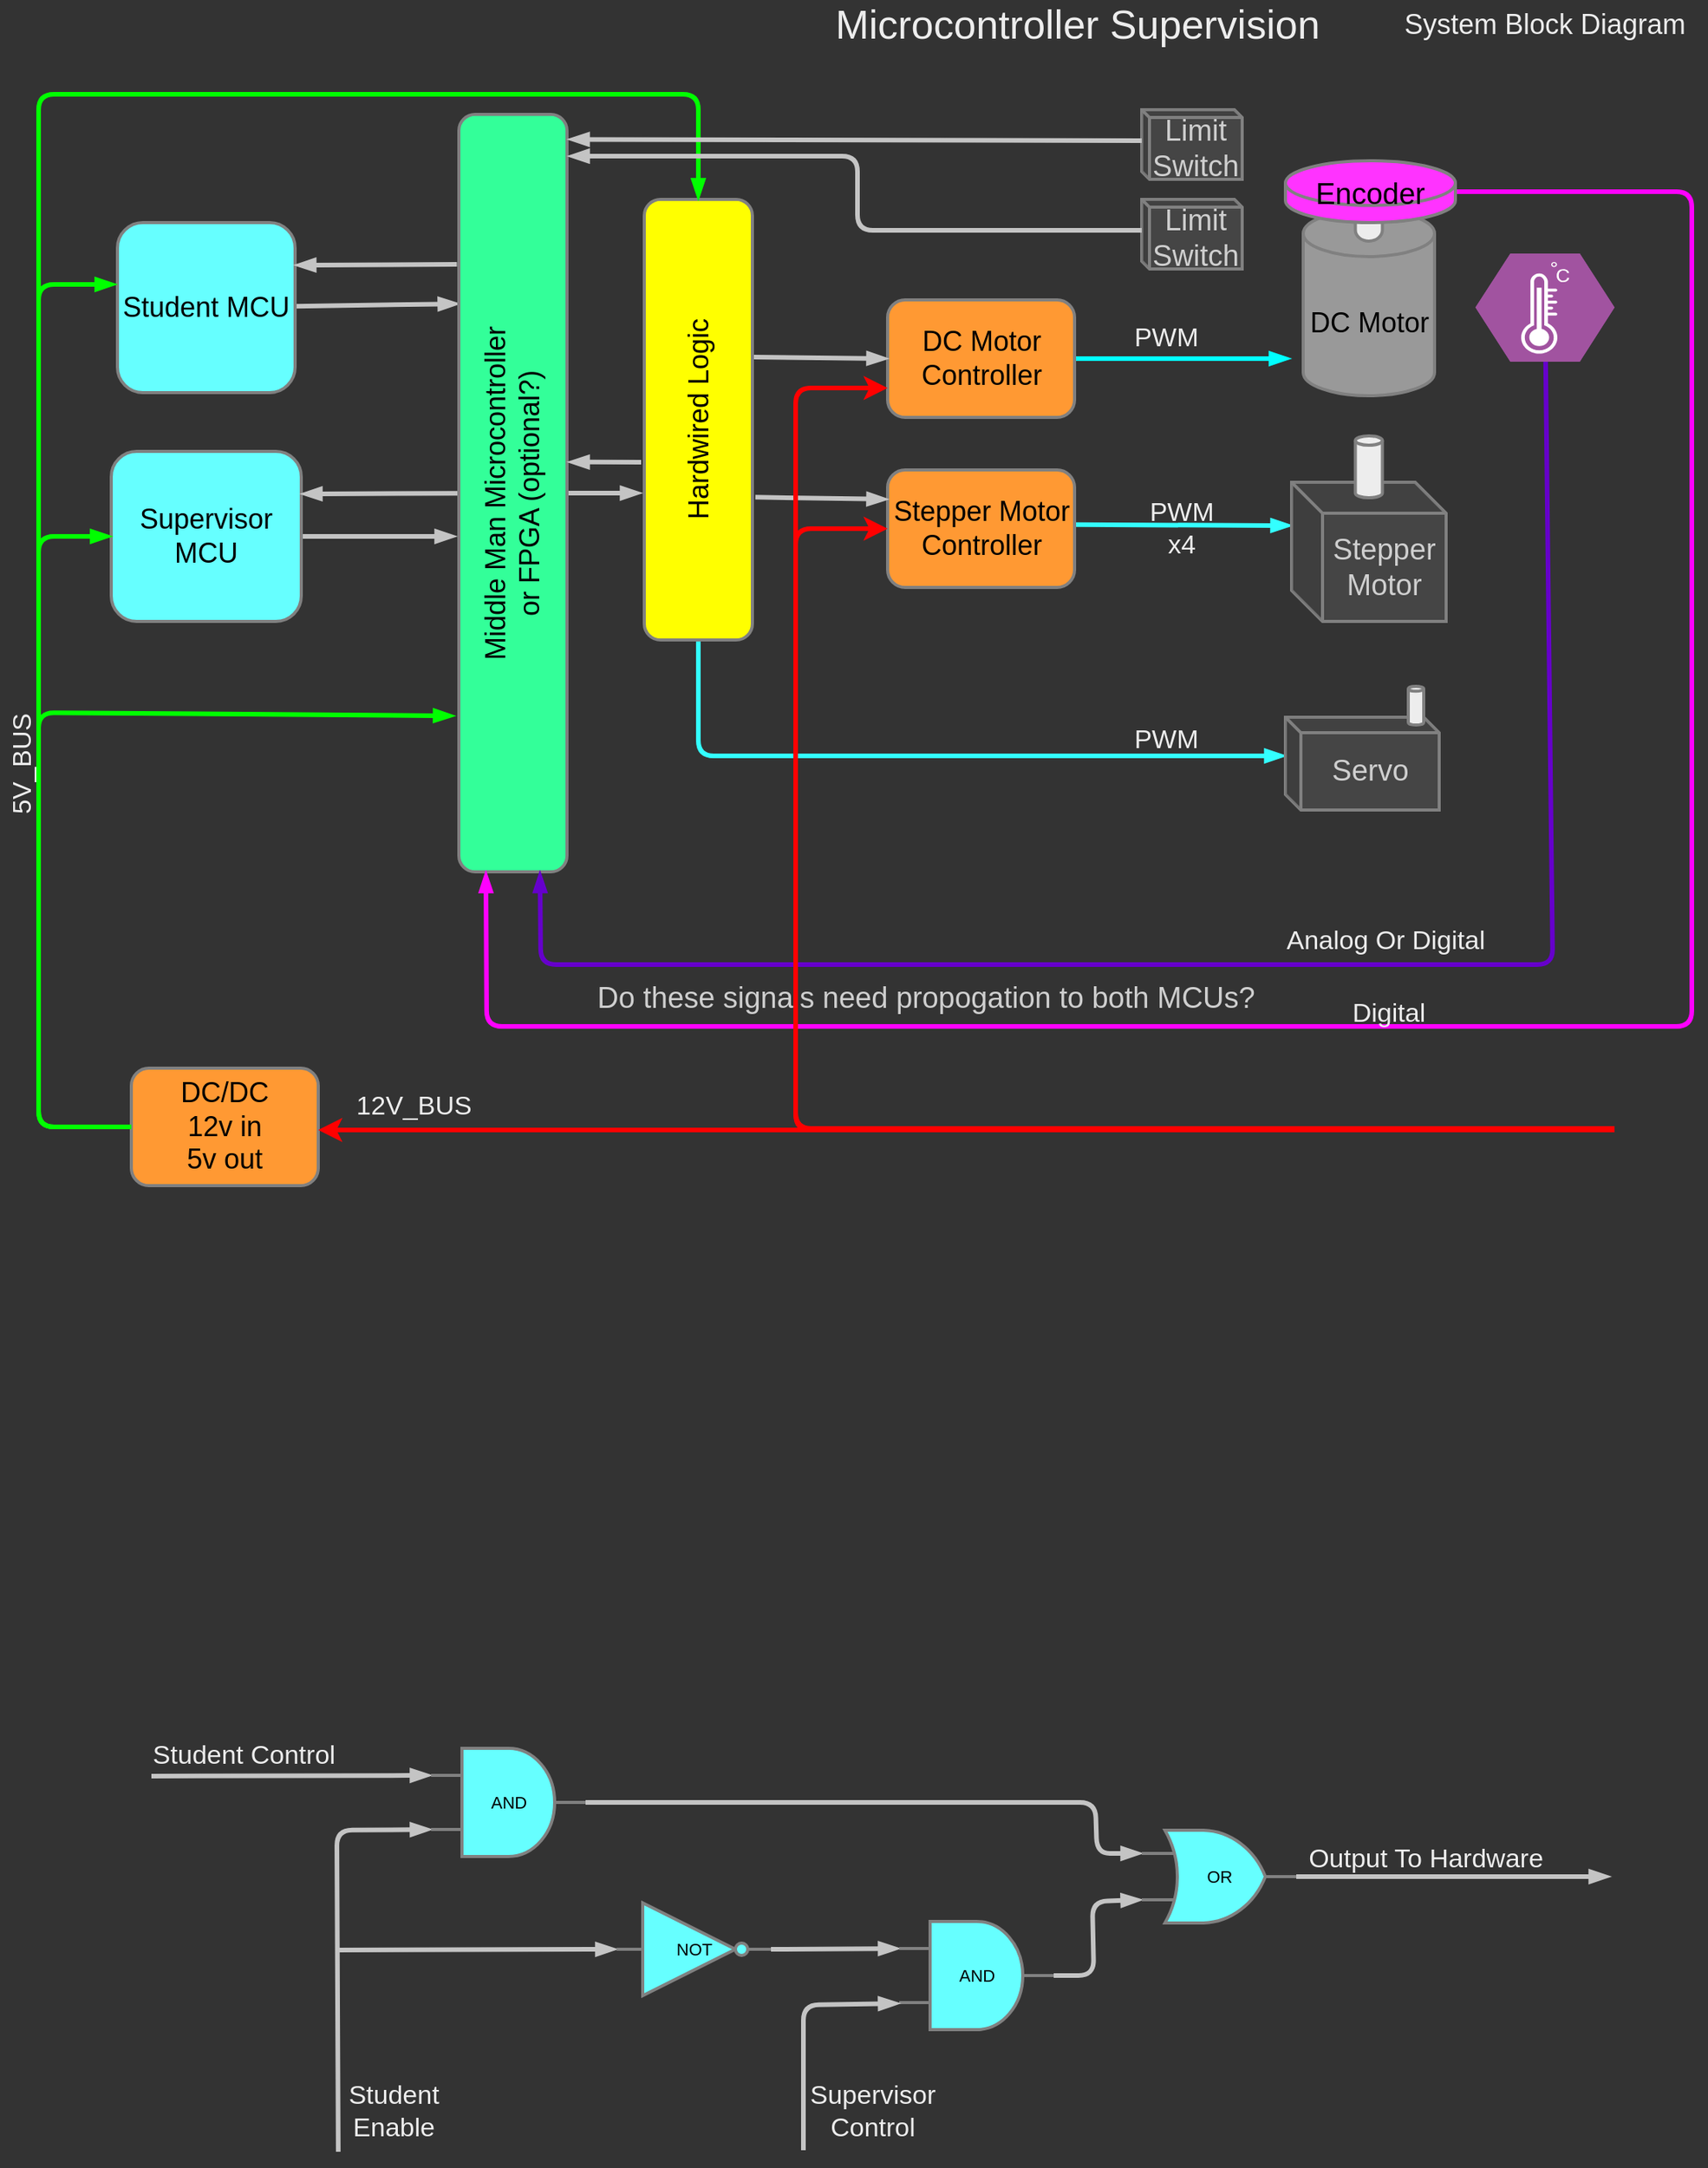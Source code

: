 <mxfile version="16.1.2" type="device"><diagram id="R2lEEEUBdFMjLlhIrx00" name="Page-1"><mxGraphModel dx="1422" dy="985" grid="1" gridSize="10" guides="1" tooltips="1" connect="1" arrows="1" fold="1" page="1" pageScale="1" pageWidth="1169" pageHeight="827" background="#333333" math="0" shadow="0" extFonts="Permanent Marker^https://fonts.googleapis.com/css?family=Permanent+Marker"><root><mxCell id="0"/><mxCell id="1" parent="0"/><mxCell id="-wrwpV7lYt0KPp8EP5NR-14" style="edgeStyle=none;shape=connector;rounded=1;orthogonalLoop=1;jettySize=auto;html=1;entryX=0;entryY=0.75;entryDx=0;entryDy=0;entryPerimeter=0;labelBackgroundColor=default;fontFamily=Helvetica;fontSize=11;fontColor=default;endArrow=blockThin;strokeColor=#C4C4C4;strokeWidth=3;endFill=1;" parent="1" target="-wrwpV7lYt0KPp8EP5NR-11" edge="1"><mxGeometry relative="1" as="geometry"><mxPoint x="243.933" y="1401" as="sourcePoint"/><Array as="points"><mxPoint x="243" y="1193"/></Array></mxGeometry></mxCell><mxCell id="-wrwpV7lYt0KPp8EP5NR-4" value="Supervisor Control" style="text;html=1;strokeColor=none;fillColor=none;align=center;verticalAlign=middle;whiteSpace=wrap;rounded=0;fontColor=#EDEDED;fontSize=17;fontFamily=Helvetica;" parent="1" vertex="1"><mxGeometry x="560" y="1360" width="60" height="30" as="geometry"/></mxCell><mxCell id="-wrwpV7lYt0KPp8EP5NR-15" style="edgeStyle=none;shape=connector;rounded=1;orthogonalLoop=1;jettySize=auto;html=1;entryX=0;entryY=0.25;entryDx=0;entryDy=0;entryPerimeter=0;labelBackgroundColor=default;fontFamily=Helvetica;fontSize=11;fontColor=default;endArrow=blockThin;endFill=1;strokeColor=#C4C4C4;strokeWidth=3;" parent="1" target="-wrwpV7lYt0KPp8EP5NR-11" edge="1"><mxGeometry relative="1" as="geometry"><mxPoint x="123" y="1158" as="sourcePoint"/></mxGeometry></mxCell><mxCell id="-wrwpV7lYt0KPp8EP5NR-7" value="Student Control" style="text;html=1;strokeColor=none;fillColor=none;align=center;verticalAlign=middle;whiteSpace=wrap;rounded=0;fontColor=#EDEDED;fontSize=17;fontFamily=Helvetica;" parent="1" vertex="1"><mxGeometry x="103" y="1120" width="160" height="50" as="geometry"/></mxCell><mxCell id="-wrwpV7lYt0KPp8EP5NR-8" value="" style="endArrow=blockThin;html=1;strokeWidth=3;rounded=1;strokeColor=#C4C4C4;entryX=0;entryY=0.5;entryDx=0;entryDy=0;entryPerimeter=0;endFill=1;" parent="1" target="-wrwpV7lYt0KPp8EP5NR-18" edge="1"><mxGeometry width="50" height="50" relative="1" as="geometry"><mxPoint x="243" y="1270.5" as="sourcePoint"/><mxPoint x="433" y="1270" as="targetPoint"/><Array as="points"/></mxGeometry></mxCell><mxCell id="-wrwpV7lYt0KPp8EP5NR-28" style="edgeStyle=none;shape=connector;rounded=1;orthogonalLoop=1;jettySize=auto;html=1;exitX=1;exitY=0.5;exitDx=0;exitDy=0;exitPerimeter=0;entryX=0;entryY=0.25;entryDx=0;entryDy=0;entryPerimeter=0;labelBackgroundColor=default;fontFamily=Helvetica;fontSize=11;fontColor=default;endArrow=blockThin;endFill=1;strokeColor=#C4C4C4;strokeWidth=3;" parent="1" source="-wrwpV7lYt0KPp8EP5NR-11" target="-wrwpV7lYt0KPp8EP5NR-26" edge="1"><mxGeometry relative="1" as="geometry"><Array as="points"><mxPoint x="734" y="1175"/><mxPoint x="735" y="1208"/></Array></mxGeometry></mxCell><mxCell id="-wrwpV7lYt0KPp8EP5NR-11" value="AND" style="verticalLabelPosition=middle;shadow=0;dashed=0;align=center;html=1;verticalAlign=middle;shape=mxgraph.electrical.logic_gates.logic_gate;operation=and;fontFamily=Helvetica;fontSize=11;fontColor=default;strokeWidth=2;fillColor=#66FFFF;strokeColor=#808080;labelPosition=center;" parent="1" vertex="1"><mxGeometry x="304" y="1140" width="100" height="70" as="geometry"/></mxCell><mxCell id="-wrwpV7lYt0KPp8EP5NR-23" style="edgeStyle=none;shape=connector;rounded=1;orthogonalLoop=1;jettySize=auto;html=1;exitX=1;exitY=0.5;exitDx=0;exitDy=0;exitPerimeter=0;entryX=0;entryY=0.25;entryDx=0;entryDy=0;entryPerimeter=0;labelBackgroundColor=default;fontFamily=Helvetica;fontSize=11;fontColor=default;endArrow=blockThin;endFill=1;strokeColor=#C4C4C4;strokeWidth=3;" parent="1" source="-wrwpV7lYt0KPp8EP5NR-18" target="-wrwpV7lYt0KPp8EP5NR-21" edge="1"><mxGeometry relative="1" as="geometry"/></mxCell><mxCell id="-wrwpV7lYt0KPp8EP5NR-18" value="NOT" style="verticalLabelPosition=middle;shadow=0;dashed=0;align=center;html=1;verticalAlign=middle;shape=mxgraph.electrical.logic_gates.inverter_2;fontFamily=Helvetica;fontSize=11;fontColor=default;strokeColor=#808080;strokeWidth=2;fillColor=#66FFFF;labelPosition=center;" parent="1" vertex="1"><mxGeometry x="424" y="1240" width="100" height="60" as="geometry"/></mxCell><mxCell id="-wrwpV7lYt0KPp8EP5NR-27" style="edgeStyle=none;shape=connector;rounded=1;orthogonalLoop=1;jettySize=auto;html=1;exitX=1;exitY=0.5;exitDx=0;exitDy=0;exitPerimeter=0;entryX=0;entryY=0.75;entryDx=0;entryDy=0;entryPerimeter=0;labelBackgroundColor=default;fontFamily=Helvetica;fontSize=11;fontColor=default;endArrow=blockThin;endFill=1;strokeColor=#C4C4C4;strokeWidth=3;" parent="1" source="-wrwpV7lYt0KPp8EP5NR-21" target="-wrwpV7lYt0KPp8EP5NR-26" edge="1"><mxGeometry relative="1" as="geometry"><Array as="points"><mxPoint x="733" y="1287"/><mxPoint x="732" y="1239"/></Array></mxGeometry></mxCell><mxCell id="-wrwpV7lYt0KPp8EP5NR-21" value="AND" style="verticalLabelPosition=middle;shadow=0;dashed=0;align=center;html=1;verticalAlign=middle;shape=mxgraph.electrical.logic_gates.logic_gate;operation=and;fontFamily=Helvetica;fontSize=11;fontColor=default;strokeWidth=2;fillColor=#66FFFF;strokeColor=#808080;labelPosition=center;" parent="1" vertex="1"><mxGeometry x="607" y="1252" width="100" height="70" as="geometry"/></mxCell><mxCell id="-wrwpV7lYt0KPp8EP5NR-24" style="edgeStyle=none;shape=connector;rounded=1;orthogonalLoop=1;jettySize=auto;html=1;entryX=0;entryY=0.75;entryDx=0;entryDy=0;entryPerimeter=0;labelBackgroundColor=default;fontFamily=Helvetica;fontSize=11;fontColor=default;endArrow=blockThin;strokeColor=#C4C4C4;strokeWidth=3;endFill=1;" parent="1" edge="1"><mxGeometry relative="1" as="geometry"><mxPoint x="545" y="1400" as="sourcePoint"/><mxPoint x="607" y="1305" as="targetPoint"/><Array as="points"><mxPoint x="545" y="1306"/></Array></mxGeometry></mxCell><mxCell id="-wrwpV7lYt0KPp8EP5NR-25" value="12V_BUS" style="text;html=1;strokeColor=none;fillColor=none;align=center;verticalAlign=middle;whiteSpace=wrap;rounded=0;fontColor=#EDEDED;fontSize=17;fontFamily=Helvetica;rotation=0;" parent="1" vertex="1"><mxGeometry x="263" y="710" width="60" height="30" as="geometry"/></mxCell><mxCell id="-wrwpV7lYt0KPp8EP5NR-29" style="edgeStyle=none;shape=connector;rounded=1;orthogonalLoop=1;jettySize=auto;html=1;exitX=1;exitY=0.5;exitDx=0;exitDy=0;exitPerimeter=0;labelBackgroundColor=default;fontFamily=Helvetica;fontSize=11;fontColor=default;endArrow=blockThin;endFill=1;strokeColor=#C4C4C4;strokeWidth=3;" parent="1" source="-wrwpV7lYt0KPp8EP5NR-26" edge="1"><mxGeometry relative="1" as="geometry"><mxPoint x="1067" y="1223" as="targetPoint"/></mxGeometry></mxCell><mxCell id="-wrwpV7lYt0KPp8EP5NR-26" value="OR" style="verticalLabelPosition=middle;shadow=0;dashed=0;align=center;html=1;verticalAlign=middle;shape=mxgraph.electrical.logic_gates.logic_gate;operation=or;fontFamily=Helvetica;fontSize=11;fontColor=default;strokeColor=#808080;strokeWidth=2;fillColor=#66FFFF;labelPosition=center;" parent="1" vertex="1"><mxGeometry x="764" y="1193" width="100" height="60" as="geometry"/></mxCell><mxCell id="-wrwpV7lYt0KPp8EP5NR-30" value="Output To Hardware" style="text;html=1;strokeColor=none;fillColor=none;align=center;verticalAlign=middle;whiteSpace=wrap;rounded=0;fontColor=#EDEDED;fontSize=17;fontFamily=Helvetica;" parent="1" vertex="1"><mxGeometry x="854" y="1197" width="188" height="30" as="geometry"/></mxCell><mxCell id="-wrwpV7lYt0KPp8EP5NR-31" value="Microcontroller Supervision" style="text;html=1;strokeColor=none;fillColor=none;align=center;verticalAlign=middle;whiteSpace=wrap;rounded=0;fontColor=#EDEDED;fontSize=26;fontFamily=Helvetica;" parent="1" vertex="1"><mxGeometry x="507.5" y="10" width="429" height="30" as="geometry"/></mxCell><mxCell id="-wrwpV7lYt0KPp8EP5NR-32" value="System Block Diagram" style="text;html=1;strokeColor=none;fillColor=none;align=center;verticalAlign=middle;whiteSpace=wrap;rounded=0;fontColor=#EDEDED;fontSize=18;fontFamily=Helvetica;" parent="1" vertex="1"><mxGeometry x="923" y="10" width="204" height="30" as="geometry"/></mxCell><mxCell id="-wrwpV7lYt0KPp8EP5NR-56" style="edgeStyle=none;shape=connector;rounded=1;orthogonalLoop=1;jettySize=auto;html=1;entryX=0;entryY=0.25;entryDx=0;entryDy=0;labelBackgroundColor=default;fontFamily=Helvetica;fontSize=19;fontColor=#CFCFCF;endArrow=blockThin;endFill=1;strokeColor=#C4C4C4;strokeWidth=3;" parent="1" source="-wrwpV7lYt0KPp8EP5NR-33" target="-wrwpV7lYt0KPp8EP5NR-40" edge="1"><mxGeometry relative="1" as="geometry"/></mxCell><mxCell id="-wrwpV7lYt0KPp8EP5NR-33" value="Student MCU" style="rounded=1;whiteSpace=wrap;html=1;fontFamily=Helvetica;fontSize=18;fontColor=default;strokeColor=#808080;strokeWidth=2;fillColor=#66FFFF;" parent="1" vertex="1"><mxGeometry x="101" y="153" width="115" height="110" as="geometry"/></mxCell><mxCell id="-wrwpV7lYt0KPp8EP5NR-55" style="edgeStyle=none;shape=connector;rounded=1;orthogonalLoop=1;jettySize=auto;html=1;labelBackgroundColor=default;fontFamily=Helvetica;fontSize=19;fontColor=#CFCFCF;endArrow=blockThin;endFill=1;strokeColor=#C4C4C4;strokeWidth=3;" parent="1" source="-wrwpV7lYt0KPp8EP5NR-34" edge="1"><mxGeometry relative="1" as="geometry"><mxPoint x="320" y="356" as="targetPoint"/></mxGeometry></mxCell><mxCell id="-wrwpV7lYt0KPp8EP5NR-34" value="Supervisor MCU" style="rounded=1;whiteSpace=wrap;html=1;fontFamily=Helvetica;fontSize=18;fontColor=default;strokeColor=#808080;strokeWidth=2;fillColor=#66FFFF;" parent="1" vertex="1"><mxGeometry x="97" y="301" width="123" height="110" as="geometry"/></mxCell><mxCell id="-wrwpV7lYt0KPp8EP5NR-69" style="edgeStyle=none;shape=connector;rounded=1;orthogonalLoop=1;jettySize=auto;html=1;labelBackgroundColor=default;fontFamily=Helvetica;fontSize=19;fontColor=#CFCFCF;endArrow=blockThin;endFill=1;strokeColor=#00FF00;strokeWidth=3;exitX=0;exitY=0.5;exitDx=0;exitDy=0;" parent="1" source="-wrwpV7lYt0KPp8EP5NR-35" edge="1"><mxGeometry relative="1" as="geometry"><mxPoint x="100" y="193" as="targetPoint"/><Array as="points"><mxPoint x="50" y="738"/><mxPoint x="50" y="193"/></Array></mxGeometry></mxCell><mxCell id="-wrwpV7lYt0KPp8EP5NR-35" value="DC/DC&lt;br&gt;12v in&lt;br&gt;5v out" style="rounded=1;whiteSpace=wrap;html=1;fontFamily=Helvetica;fontSize=18;fontColor=default;strokeColor=#808080;strokeWidth=2;fillColor=#FF9933;" parent="1" vertex="1"><mxGeometry x="110" y="700" width="121" height="76" as="geometry"/></mxCell><mxCell id="-wrwpV7lYt0KPp8EP5NR-36" value="" style="endArrow=classic;html=1;rounded=1;labelBackgroundColor=default;fontFamily=Helvetica;fontSize=18;fontColor=default;strokeColor=#FF0000;strokeWidth=3;shape=connector;entryX=1;entryY=0.5;entryDx=0;entryDy=0;" parent="1" edge="1"><mxGeometry width="50" height="50" relative="1" as="geometry"><mxPoint x="1070" y="740" as="sourcePoint"/><mxPoint x="231" y="740.0" as="targetPoint"/></mxGeometry></mxCell><mxCell id="-wrwpV7lYt0KPp8EP5NR-52" style="edgeStyle=none;shape=connector;rounded=1;orthogonalLoop=1;jettySize=auto;html=1;labelBackgroundColor=default;fontFamily=Helvetica;fontSize=19;fontColor=#CFCFCF;endArrow=blockThin;endFill=1;strokeColor=#00FFFF;strokeWidth=3;" parent="1" source="-wrwpV7lYt0KPp8EP5NR-37" edge="1"><mxGeometry relative="1" as="geometry"><mxPoint x="860" y="241.0" as="targetPoint"/></mxGeometry></mxCell><mxCell id="-wrwpV7lYt0KPp8EP5NR-37" value="DC Motor Controller" style="rounded=1;whiteSpace=wrap;html=1;fontFamily=Helvetica;fontSize=18;fontColor=default;strokeColor=#808080;strokeWidth=2;fillColor=#FF9933;" parent="1" vertex="1"><mxGeometry x="599.5" y="203" width="121" height="76" as="geometry"/></mxCell><mxCell id="-wrwpV7lYt0KPp8EP5NR-51" style="edgeStyle=none;shape=connector;rounded=1;orthogonalLoop=1;jettySize=auto;html=1;labelBackgroundColor=default;fontFamily=Helvetica;fontSize=19;fontColor=#CFCFCF;endArrow=blockThin;endFill=1;strokeColor=#33FFFF;strokeWidth=3;entryX=0;entryY=0.311;entryDx=0;entryDy=0;entryPerimeter=0;exitX=1.004;exitY=0.466;exitDx=0;exitDy=0;exitPerimeter=0;" parent="1" source="-wrwpV7lYt0KPp8EP5NR-38" target="-wrwpV7lYt0KPp8EP5NR-46" edge="1"><mxGeometry relative="1" as="geometry"><mxPoint x="710" y="351" as="sourcePoint"/><mxPoint x="850" y="351" as="targetPoint"/></mxGeometry></mxCell><mxCell id="-wrwpV7lYt0KPp8EP5NR-38" value="Stepper Motor Controller" style="rounded=1;whiteSpace=wrap;html=1;fontFamily=Helvetica;fontSize=18;fontColor=default;strokeColor=#808080;strokeWidth=2;fillColor=#FF9933;" parent="1" vertex="1"><mxGeometry x="599.5" y="313" width="121" height="76" as="geometry"/></mxCell><mxCell id="-wrwpV7lYt0KPp8EP5NR-53" style="edgeStyle=none;shape=connector;rounded=1;orthogonalLoop=1;jettySize=auto;html=1;entryX=0;entryY=0.5;entryDx=0;entryDy=0;labelBackgroundColor=default;fontFamily=Helvetica;fontSize=19;fontColor=#CFCFCF;endArrow=blockThin;endFill=1;strokeColor=#C4C4C4;strokeWidth=3;exitX=1.01;exitY=0.358;exitDx=0;exitDy=0;exitPerimeter=0;" parent="1" source="-wrwpV7lYt0KPp8EP5NR-39" target="-wrwpV7lYt0KPp8EP5NR-37" edge="1"><mxGeometry relative="1" as="geometry"/></mxCell><mxCell id="-wrwpV7lYt0KPp8EP5NR-54" style="edgeStyle=none;shape=connector;rounded=1;orthogonalLoop=1;jettySize=auto;html=1;entryX=0;entryY=0.25;entryDx=0;entryDy=0;labelBackgroundColor=default;fontFamily=Helvetica;fontSize=19;fontColor=#CFCFCF;endArrow=blockThin;endFill=1;strokeColor=#C4C4C4;strokeWidth=3;exitX=1.027;exitY=0.676;exitDx=0;exitDy=0;exitPerimeter=0;" parent="1" source="-wrwpV7lYt0KPp8EP5NR-39" target="-wrwpV7lYt0KPp8EP5NR-38" edge="1"><mxGeometry relative="1" as="geometry"/></mxCell><mxCell id="-wrwpV7lYt0KPp8EP5NR-68" style="edgeStyle=none;shape=connector;rounded=1;orthogonalLoop=1;jettySize=auto;html=1;entryX=0;entryY=0;entryDx=0;entryDy=25;entryPerimeter=0;labelBackgroundColor=default;fontFamily=Helvetica;fontSize=19;fontColor=#CFCFCF;endArrow=blockThin;endFill=1;strokeColor=#33FFFF;strokeWidth=3;exitX=0.5;exitY=1;exitDx=0;exitDy=0;" parent="1" source="-wrwpV7lYt0KPp8EP5NR-39" target="-wrwpV7lYt0KPp8EP5NR-64" edge="1"><mxGeometry relative="1" as="geometry"><Array as="points"><mxPoint x="477" y="498"/></Array></mxGeometry></mxCell><mxCell id="-wrwpV7lYt0KPp8EP5NR-39" value="Hardwired Logic" style="rounded=1;whiteSpace=wrap;html=1;fontFamily=Helvetica;fontSize=18;fontColor=default;strokeColor=#808080;strokeWidth=2;fillColor=#FFFF00;horizontal=0;" parent="1" vertex="1"><mxGeometry x="442" y="138" width="70" height="285" as="geometry"/></mxCell><mxCell id="-wrwpV7lYt0KPp8EP5NR-57" style="edgeStyle=none;shape=connector;rounded=1;orthogonalLoop=1;jettySize=auto;html=1;labelBackgroundColor=default;fontFamily=Helvetica;fontSize=19;fontColor=#CFCFCF;endArrow=blockThin;endFill=1;strokeColor=#C4C4C4;strokeWidth=3;entryX=1;entryY=0.25;entryDx=0;entryDy=0;" parent="1" source="-wrwpV7lYt0KPp8EP5NR-40" target="-wrwpV7lYt0KPp8EP5NR-34" edge="1"><mxGeometry relative="1" as="geometry"><mxPoint x="230" y="328" as="targetPoint"/></mxGeometry></mxCell><mxCell id="-wrwpV7lYt0KPp8EP5NR-58" style="edgeStyle=none;shape=connector;rounded=1;orthogonalLoop=1;jettySize=auto;html=1;entryX=1;entryY=0.25;entryDx=0;entryDy=0;labelBackgroundColor=default;fontFamily=Helvetica;fontSize=19;fontColor=#CFCFCF;endArrow=blockThin;endFill=1;strokeColor=#C4C4C4;strokeWidth=3;exitX=-0.018;exitY=0.198;exitDx=0;exitDy=0;exitPerimeter=0;" parent="1" source="-wrwpV7lYt0KPp8EP5NR-40" target="-wrwpV7lYt0KPp8EP5NR-33" edge="1"><mxGeometry relative="1" as="geometry"/></mxCell><mxCell id="-wrwpV7lYt0KPp8EP5NR-59" style="edgeStyle=none;shape=connector;rounded=1;orthogonalLoop=1;jettySize=auto;html=1;labelBackgroundColor=default;fontFamily=Helvetica;fontSize=19;fontColor=#CFCFCF;endArrow=blockThin;endFill=1;strokeColor=#C4C4C4;strokeWidth=3;" parent="1" source="-wrwpV7lYt0KPp8EP5NR-40" edge="1"><mxGeometry relative="1" as="geometry"><mxPoint x="440" y="328" as="targetPoint"/></mxGeometry></mxCell><mxCell id="-wrwpV7lYt0KPp8EP5NR-40" value="Middle Man Microcontroller&lt;br&gt;or FPGA (optional?)" style="rounded=1;whiteSpace=wrap;html=1;fontFamily=Helvetica;fontSize=18;fontColor=default;strokeColor=#808080;strokeWidth=2;fillColor=#33FF99;horizontal=0;" parent="1" vertex="1"><mxGeometry x="322" y="83" width="70" height="490" as="geometry"/></mxCell><mxCell id="-wrwpV7lYt0KPp8EP5NR-41" value="DC Motor" style="shape=cylinder3;whiteSpace=wrap;html=1;boundedLbl=1;backgroundOutline=1;size=15;fontFamily=Helvetica;fontSize=18;fontColor=default;strokeColor=#808080;strokeWidth=2;fillColor=#999999;" parent="1" vertex="1"><mxGeometry x="868.5" y="145" width="85" height="120" as="geometry"/></mxCell><mxCell id="-wrwpV7lYt0KPp8EP5NR-42" value="" style="shape=cylinder3;whiteSpace=wrap;html=1;boundedLbl=1;backgroundOutline=1;size=7.286;fontFamily=Helvetica;fontSize=18;fontColor=default;strokeColor=#808080;strokeWidth=2;fillColor=#EDEDED;" parent="1" vertex="1"><mxGeometry x="902.25" y="125" width="17.5" height="40" as="geometry"/></mxCell><mxCell id="-wrwpV7lYt0KPp8EP5NR-62" style="edgeStyle=none;shape=connector;rounded=1;orthogonalLoop=1;jettySize=auto;html=1;entryX=0.25;entryY=1;entryDx=0;entryDy=0;labelBackgroundColor=default;fontFamily=Helvetica;fontSize=19;fontColor=#CFCFCF;endArrow=blockThin;endFill=1;strokeColor=#FF00FF;strokeWidth=3;" parent="1" source="-wrwpV7lYt0KPp8EP5NR-43" target="-wrwpV7lYt0KPp8EP5NR-40" edge="1"><mxGeometry relative="1" as="geometry"><Array as="points"><mxPoint x="1120" y="133"/><mxPoint x="1120" y="673"/><mxPoint x="340" y="673"/></Array></mxGeometry></mxCell><mxCell id="-wrwpV7lYt0KPp8EP5NR-43" value="Encoder" style="shape=cylinder3;whiteSpace=wrap;html=1;boundedLbl=1;backgroundOutline=1;size=14.429;fontFamily=Helvetica;fontSize=19;fontColor=default;strokeColor=#808080;strokeWidth=2;fillColor=#FF33FF;verticalAlign=bottom;" parent="1" vertex="1"><mxGeometry x="857" y="113" width="110" height="40" as="geometry"/></mxCell><mxCell id="-wrwpV7lYt0KPp8EP5NR-46" value="Stepper Motor" style="shape=cube;whiteSpace=wrap;html=1;boundedLbl=1;backgroundOutline=1;darkOpacity=0.05;darkOpacity2=0.1;fontFamily=Helvetica;fontSize=19;fontColor=#CFCFCF;strokeColor=#808080;strokeWidth=2;fillColor=#454545;size=20;" parent="1" vertex="1"><mxGeometry x="861" y="321" width="100" height="90" as="geometry"/></mxCell><mxCell id="-wrwpV7lYt0KPp8EP5NR-47" value="" style="shape=cylinder3;whiteSpace=wrap;html=1;boundedLbl=1;backgroundOutline=1;size=3.0;fontFamily=Helvetica;fontSize=18;fontColor=default;strokeColor=#808080;strokeWidth=2;fillColor=#EDEDED;" parent="1" vertex="1"><mxGeometry x="902.25" y="291" width="17.5" height="40" as="geometry"/></mxCell><mxCell id="-wrwpV7lYt0KPp8EP5NR-61" style="edgeStyle=none;shape=connector;rounded=1;orthogonalLoop=1;jettySize=auto;html=1;labelBackgroundColor=default;fontFamily=Helvetica;fontSize=19;fontColor=#CFCFCF;endArrow=blockThin;endFill=1;strokeColor=#6600CC;strokeWidth=3;entryX=0.75;entryY=1;entryDx=0;entryDy=0;" parent="1" source="-wrwpV7lYt0KPp8EP5NR-49" target="-wrwpV7lYt0KPp8EP5NR-40" edge="1"><mxGeometry relative="1" as="geometry"><mxPoint x="1025" y="593" as="targetPoint"/><Array as="points"><mxPoint x="1030" y="633"/><mxPoint x="375" y="633"/></Array></mxGeometry></mxCell><mxCell id="-wrwpV7lYt0KPp8EP5NR-49" value="" style="verticalLabelPosition=bottom;sketch=0;html=1;fillColor=#A153A0;strokeColor=#ffffff;verticalAlign=top;align=center;points=[[0,0.5,0],[0.125,0.25,0],[0.25,0,0],[0.5,0,0],[0.75,0,0],[0.875,0.25,0],[1,0.5,0],[0.875,0.75,0],[0.75,1,0],[0.5,1,0],[0.125,0.75,0]];pointerEvents=1;shape=mxgraph.cisco_safe.compositeIcon;bgIcon=mxgraph.cisco_safe.design.blank_device;resIcon=mxgraph.cisco_safe.design.sensor;fontFamily=Helvetica;fontSize=19;fontColor=#CFCFCF;" parent="1" vertex="1"><mxGeometry x="980" y="173" width="90" height="70" as="geometry"/></mxCell><mxCell id="-wrwpV7lYt0KPp8EP5NR-60" style="edgeStyle=none;shape=connector;rounded=1;orthogonalLoop=1;jettySize=auto;html=1;labelBackgroundColor=default;fontFamily=Helvetica;fontSize=19;fontColor=#CFCFCF;endArrow=blockThin;endFill=1;strokeColor=#C4C4C4;strokeWidth=3;entryX=1.014;entryY=0.459;entryDx=0;entryDy=0;entryPerimeter=0;" parent="1" target="-wrwpV7lYt0KPp8EP5NR-40" edge="1"><mxGeometry relative="1" as="geometry"><mxPoint x="440" y="308" as="sourcePoint"/><mxPoint x="450" y="338" as="targetPoint"/></mxGeometry></mxCell><mxCell id="-wrwpV7lYt0KPp8EP5NR-63" value="Do these signals need propogation to both MCUs?" style="text;html=1;align=center;verticalAlign=middle;resizable=0;points=[];autosize=1;strokeColor=none;fillColor=none;fontSize=19;fontFamily=Helvetica;fontColor=#CFCFCF;" parent="1" vertex="1"><mxGeometry x="404" y="640" width="440" height="30" as="geometry"/></mxCell><mxCell id="-wrwpV7lYt0KPp8EP5NR-64" value="Servo" style="shape=cube;whiteSpace=wrap;html=1;boundedLbl=1;backgroundOutline=1;darkOpacity=0.05;darkOpacity2=0.1;fontFamily=Helvetica;fontSize=19;fontColor=#CFCFCF;strokeColor=#808080;strokeWidth=2;fillColor=#454545;size=10;" parent="1" vertex="1"><mxGeometry x="857" y="473" width="99.5" height="60" as="geometry"/></mxCell><mxCell id="-wrwpV7lYt0KPp8EP5NR-66" value="" style="shape=cylinder3;whiteSpace=wrap;html=1;boundedLbl=1;backgroundOutline=1;size=1.586;fontFamily=Helvetica;fontSize=18;fontColor=default;strokeColor=#808080;strokeWidth=2;fillColor=#EDEDED;" parent="1" vertex="1"><mxGeometry x="936.5" y="453" width="10" height="25" as="geometry"/></mxCell><mxCell id="-wrwpV7lYt0KPp8EP5NR-70" value="5V_BUS" style="text;html=1;strokeColor=none;fillColor=none;align=center;verticalAlign=middle;whiteSpace=wrap;rounded=0;fontColor=#EDEDED;fontSize=17;fontFamily=Helvetica;rotation=-90;" parent="1" vertex="1"><mxGeometry x="10" y="488" width="60" height="30" as="geometry"/></mxCell><mxCell id="-wrwpV7lYt0KPp8EP5NR-71" style="edgeStyle=none;shape=connector;rounded=1;orthogonalLoop=1;jettySize=auto;html=1;labelBackgroundColor=default;fontFamily=Helvetica;fontSize=19;fontColor=#CFCFCF;endArrow=blockThin;endFill=1;strokeColor=#00FF00;strokeWidth=3;entryX=0;entryY=0.5;entryDx=0;entryDy=0;" parent="1" target="-wrwpV7lYt0KPp8EP5NR-34" edge="1"><mxGeometry relative="1" as="geometry"><mxPoint x="50" y="400" as="sourcePoint"/><mxPoint x="90" y="338" as="targetPoint"/><Array as="points"><mxPoint x="50" y="356"/></Array></mxGeometry></mxCell><mxCell id="JdVP8ySz5SBKlMVDkbmb-1" value="" style="endArrow=classic;html=1;rounded=1;labelBackgroundColor=default;fontFamily=Helvetica;fontSize=18;fontColor=default;strokeColor=#FF0000;strokeWidth=3;shape=connector;entryX=0;entryY=0.5;entryDx=0;entryDy=0;" parent="1" target="-wrwpV7lYt0KPp8EP5NR-38" edge="1"><mxGeometry width="50" height="50" relative="1" as="geometry"><mxPoint x="1070" y="739" as="sourcePoint"/><mxPoint x="559.5" y="389" as="targetPoint"/><Array as="points"><mxPoint x="540" y="739"/><mxPoint x="540" y="351"/></Array></mxGeometry></mxCell><mxCell id="JdVP8ySz5SBKlMVDkbmb-2" value="" style="endArrow=classic;html=1;rounded=1;labelBackgroundColor=default;fontFamily=Helvetica;fontSize=18;fontColor=default;strokeColor=#FF0000;strokeWidth=3;shape=connector;entryX=0;entryY=0.5;entryDx=0;entryDy=0;" parent="1" edge="1"><mxGeometry width="50" height="50" relative="1" as="geometry"><mxPoint x="600" y="740" as="sourcePoint"/><mxPoint x="599.5" y="260" as="targetPoint"/><Array as="points"><mxPoint x="540" y="740"/><mxPoint x="540" y="260"/></Array></mxGeometry></mxCell><mxCell id="JdVP8ySz5SBKlMVDkbmb-3" style="edgeStyle=none;shape=connector;rounded=1;orthogonalLoop=1;jettySize=auto;html=1;labelBackgroundColor=default;fontFamily=Helvetica;fontSize=19;fontColor=#CFCFCF;endArrow=blockThin;endFill=1;strokeColor=#00FF00;strokeWidth=3;entryX=-0.043;entryY=0.794;entryDx=0;entryDy=0;entryPerimeter=0;" parent="1" target="-wrwpV7lYt0KPp8EP5NR-40" edge="1"><mxGeometry relative="1" as="geometry"><mxPoint x="50" y="514" as="sourcePoint"/><mxPoint x="97" y="470" as="targetPoint"/><Array as="points"><mxPoint x="50" y="470"/></Array></mxGeometry></mxCell><mxCell id="JdVP8ySz5SBKlMVDkbmb-5" value="PWM" style="text;html=1;strokeColor=none;fillColor=none;align=center;verticalAlign=middle;whiteSpace=wrap;rounded=0;fontColor=#EDEDED;fontSize=17;fontFamily=Helvetica;rotation=0;" parent="1" vertex="1"><mxGeometry x="750" y="473" width="60" height="30" as="geometry"/></mxCell><mxCell id="JdVP8ySz5SBKlMVDkbmb-6" style="edgeStyle=none;shape=connector;rounded=1;orthogonalLoop=1;jettySize=auto;html=1;labelBackgroundColor=default;fontFamily=Helvetica;fontSize=19;fontColor=#CFCFCF;endArrow=blockThin;endFill=1;strokeColor=#00FF00;strokeWidth=3;exitX=0;exitY=0.5;exitDx=0;exitDy=0;entryX=0.5;entryY=0;entryDx=0;entryDy=0;" parent="1" source="-wrwpV7lYt0KPp8EP5NR-35" target="-wrwpV7lYt0KPp8EP5NR-39" edge="1"><mxGeometry relative="1" as="geometry"><mxPoint x="480" y="70" as="targetPoint"/><Array as="points"><mxPoint x="50" y="738"/><mxPoint x="50" y="70"/><mxPoint x="477" y="70"/></Array><mxPoint x="110" y="615" as="sourcePoint"/></mxGeometry></mxCell><mxCell id="JdVP8ySz5SBKlMVDkbmb-7" value="PWM&lt;br&gt;x4" style="text;html=1;strokeColor=none;fillColor=none;align=center;verticalAlign=middle;whiteSpace=wrap;rounded=0;fontColor=#EDEDED;fontSize=17;fontFamily=Helvetica;rotation=0;" parent="1" vertex="1"><mxGeometry x="760" y="326.5" width="60" height="49" as="geometry"/></mxCell><mxCell id="JdVP8ySz5SBKlMVDkbmb-10" value="PWM" style="text;html=1;strokeColor=none;fillColor=none;align=center;verticalAlign=middle;whiteSpace=wrap;rounded=0;fontColor=#EDEDED;fontSize=17;fontFamily=Helvetica;rotation=0;" parent="1" vertex="1"><mxGeometry x="750" y="213" width="60" height="30" as="geometry"/></mxCell><mxCell id="JdVP8ySz5SBKlMVDkbmb-11" value="Digital" style="text;html=1;strokeColor=none;fillColor=none;align=center;verticalAlign=middle;whiteSpace=wrap;rounded=0;fontColor=#EDEDED;fontSize=17;fontFamily=Helvetica;rotation=0;" parent="1" vertex="1"><mxGeometry x="893.5" y="650" width="60" height="30" as="geometry"/></mxCell><mxCell id="JdVP8ySz5SBKlMVDkbmb-12" value="Analog Or Digital" style="text;html=1;strokeColor=none;fillColor=none;align=center;verticalAlign=middle;whiteSpace=wrap;rounded=0;fontColor=#EDEDED;fontSize=17;fontFamily=Helvetica;rotation=0;" parent="1" vertex="1"><mxGeometry x="848" y="603" width="148" height="30" as="geometry"/></mxCell><mxCell id="JdVP8ySz5SBKlMVDkbmb-17" value="Student Enable" style="text;html=1;strokeColor=none;fillColor=none;align=center;verticalAlign=middle;whiteSpace=wrap;rounded=0;fontColor=#EDEDED;fontSize=17;fontFamily=Helvetica;" parent="1" vertex="1"><mxGeometry x="250" y="1360" width="60" height="30" as="geometry"/></mxCell><mxCell id="3Oc4Y_hs_8UO8ZSjN4lp-1" value="Limit&lt;br&gt;Switch" style="shape=cube;whiteSpace=wrap;html=1;boundedLbl=1;backgroundOutline=1;darkOpacity=0.05;darkOpacity2=0.1;fontFamily=Helvetica;fontSize=19;fontColor=#CFCFCF;strokeColor=#808080;strokeWidth=2;fillColor=#454545;size=5;" vertex="1" parent="1"><mxGeometry x="764" y="138" width="65" height="45" as="geometry"/></mxCell><mxCell id="3Oc4Y_hs_8UO8ZSjN4lp-2" value="Limit&lt;br&gt;Switch" style="shape=cube;whiteSpace=wrap;html=1;boundedLbl=1;backgroundOutline=1;darkOpacity=0.05;darkOpacity2=0.1;fontFamily=Helvetica;fontSize=19;fontColor=#CFCFCF;strokeColor=#808080;strokeWidth=2;fillColor=#454545;size=5;" vertex="1" parent="1"><mxGeometry x="764" y="80" width="65" height="45" as="geometry"/></mxCell><mxCell id="3Oc4Y_hs_8UO8ZSjN4lp-4" style="edgeStyle=none;shape=connector;rounded=1;orthogonalLoop=1;jettySize=auto;html=1;labelBackgroundColor=default;fontFamily=Helvetica;fontSize=19;fontColor=#CFCFCF;endArrow=blockThin;endFill=1;strokeColor=#C4C4C4;strokeWidth=3;exitX=0;exitY=0;exitDx=0;exitDy=20;exitPerimeter=0;entryX=1.014;entryY=0.033;entryDx=0;entryDy=0;entryPerimeter=0;" edge="1" parent="1" source="3Oc4Y_hs_8UO8ZSjN4lp-2" target="-wrwpV7lYt0KPp8EP5NR-40"><mxGeometry relative="1" as="geometry"><mxPoint x="522.7" y="250.03" as="sourcePoint"/><mxPoint x="400" y="100" as="targetPoint"/></mxGeometry></mxCell><mxCell id="3Oc4Y_hs_8UO8ZSjN4lp-5" style="edgeStyle=none;shape=connector;rounded=1;orthogonalLoop=1;jettySize=auto;html=1;labelBackgroundColor=default;fontFamily=Helvetica;fontSize=19;fontColor=#CFCFCF;endArrow=blockThin;endFill=1;strokeColor=#C4C4C4;strokeWidth=3;exitX=0;exitY=0;exitDx=0;exitDy=20;exitPerimeter=0;" edge="1" parent="1" source="3Oc4Y_hs_8UO8ZSjN4lp-1"><mxGeometry relative="1" as="geometry"><mxPoint x="760" y="124" as="sourcePoint"/><mxPoint x="393" y="110" as="targetPoint"/><Array as="points"><mxPoint x="580" y="158"/><mxPoint x="580" y="110"/></Array></mxGeometry></mxCell></root></mxGraphModel></diagram></mxfile>